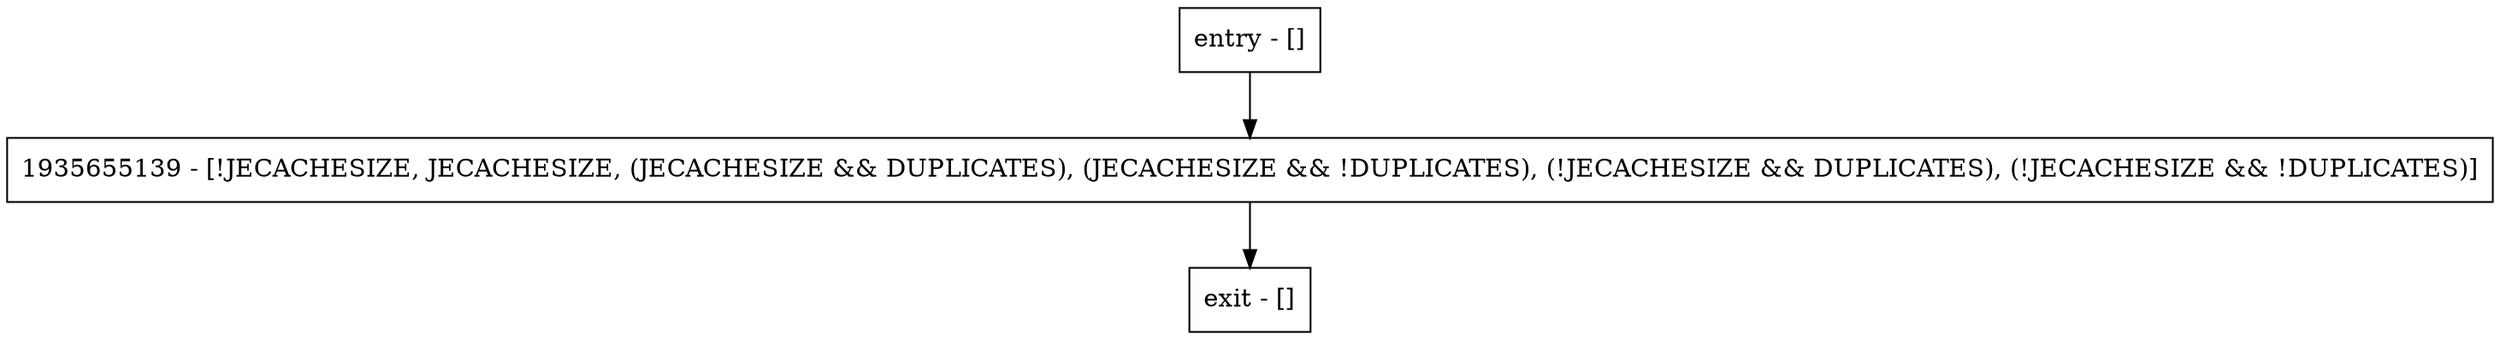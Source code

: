 digraph dumpString {
node [shape=record];
entry [label="entry - []"];
exit [label="exit - []"];
1935655139 [label="1935655139 - [!JECACHESIZE, JECACHESIZE, (JECACHESIZE && DUPLICATES), (JECACHESIZE && !DUPLICATES), (!JECACHESIZE && DUPLICATES), (!JECACHESIZE && !DUPLICATES)]"];
entry;
exit;
entry -> 1935655139;
1935655139 -> exit;
}
